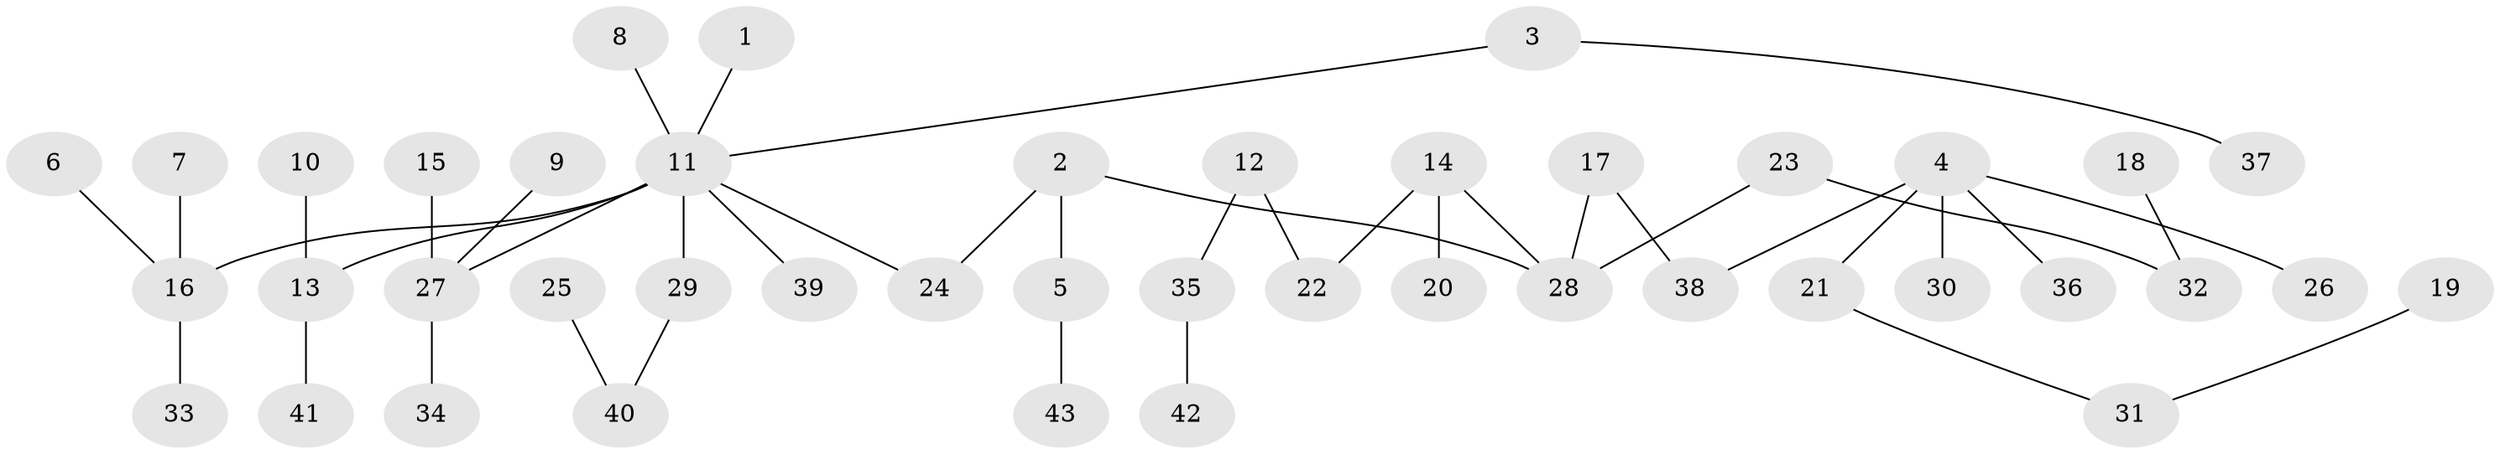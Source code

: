 // original degree distribution, {2: 0.22093023255813954, 11: 0.011627906976744186, 3: 0.1744186046511628, 1: 0.5116279069767442, 5: 0.023255813953488372, 6: 0.011627906976744186, 4: 0.046511627906976744}
// Generated by graph-tools (version 1.1) at 2025/37/03/04/25 23:37:19]
// undirected, 43 vertices, 42 edges
graph export_dot {
  node [color=gray90,style=filled];
  1;
  2;
  3;
  4;
  5;
  6;
  7;
  8;
  9;
  10;
  11;
  12;
  13;
  14;
  15;
  16;
  17;
  18;
  19;
  20;
  21;
  22;
  23;
  24;
  25;
  26;
  27;
  28;
  29;
  30;
  31;
  32;
  33;
  34;
  35;
  36;
  37;
  38;
  39;
  40;
  41;
  42;
  43;
  1 -- 11 [weight=1.0];
  2 -- 5 [weight=1.0];
  2 -- 24 [weight=1.0];
  2 -- 28 [weight=1.0];
  3 -- 11 [weight=1.0];
  3 -- 37 [weight=1.0];
  4 -- 21 [weight=1.0];
  4 -- 26 [weight=1.0];
  4 -- 30 [weight=1.0];
  4 -- 36 [weight=1.0];
  4 -- 38 [weight=1.0];
  5 -- 43 [weight=1.0];
  6 -- 16 [weight=1.0];
  7 -- 16 [weight=1.0];
  8 -- 11 [weight=1.0];
  9 -- 27 [weight=1.0];
  10 -- 13 [weight=1.0];
  11 -- 13 [weight=1.0];
  11 -- 16 [weight=1.0];
  11 -- 24 [weight=1.0];
  11 -- 27 [weight=1.0];
  11 -- 29 [weight=1.0];
  11 -- 39 [weight=1.0];
  12 -- 22 [weight=1.0];
  12 -- 35 [weight=1.0];
  13 -- 41 [weight=1.0];
  14 -- 20 [weight=1.0];
  14 -- 22 [weight=1.0];
  14 -- 28 [weight=1.0];
  15 -- 27 [weight=1.0];
  16 -- 33 [weight=1.0];
  17 -- 28 [weight=1.0];
  17 -- 38 [weight=1.0];
  18 -- 32 [weight=1.0];
  19 -- 31 [weight=1.0];
  21 -- 31 [weight=1.0];
  23 -- 28 [weight=1.0];
  23 -- 32 [weight=1.0];
  25 -- 40 [weight=1.0];
  27 -- 34 [weight=1.0];
  29 -- 40 [weight=1.0];
  35 -- 42 [weight=1.0];
}

